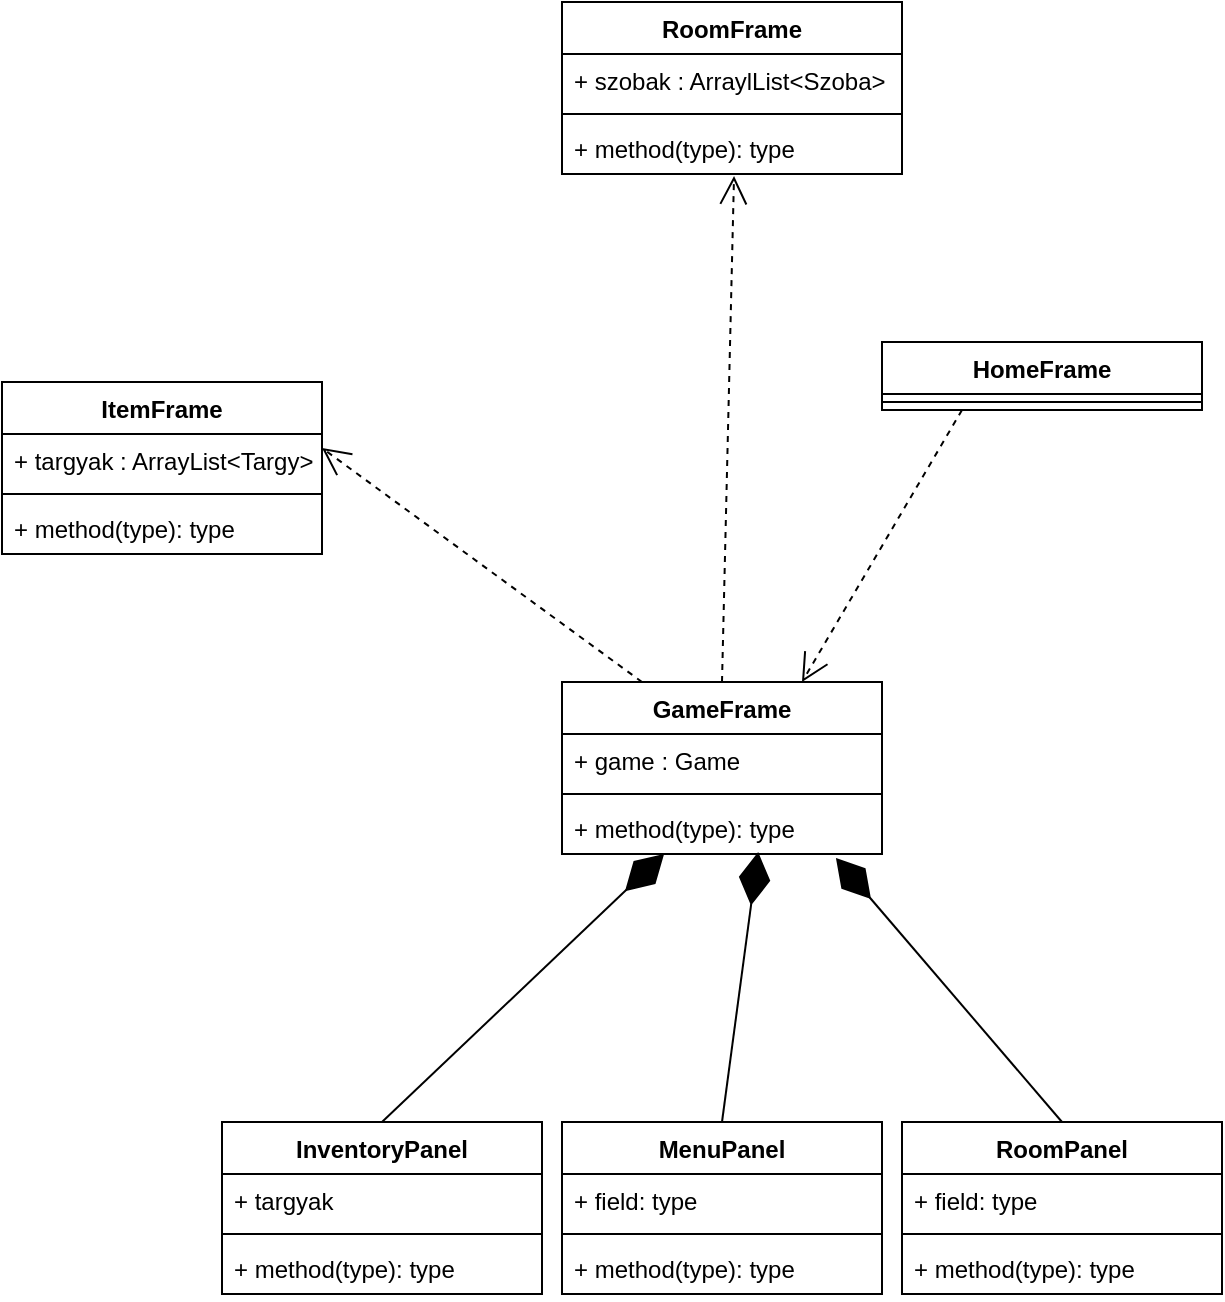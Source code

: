 <mxfile version="24.2.5" type="device">
  <diagram name="1 oldal" id="tLw0tidtxDqz3gJugivi">
    <mxGraphModel dx="1633" dy="746" grid="1" gridSize="10" guides="1" tooltips="1" connect="1" arrows="1" fold="1" page="1" pageScale="1" pageWidth="827" pageHeight="1169" math="0" shadow="0">
      <root>
        <mxCell id="0" />
        <mxCell id="1" parent="0" />
        <mxCell id="gNYeDvKaOy3cOVmPAeON-5" value="HomeFrame" style="swimlane;fontStyle=1;align=center;verticalAlign=top;childLayout=stackLayout;horizontal=1;startSize=26;horizontalStack=0;resizeParent=1;resizeParentMax=0;resizeLast=0;collapsible=1;marginBottom=0;whiteSpace=wrap;html=1;" vertex="1" parent="1">
          <mxGeometry x="640" y="170" width="160" height="34" as="geometry" />
        </mxCell>
        <mxCell id="gNYeDvKaOy3cOVmPAeON-7" value="" style="line;strokeWidth=1;fillColor=none;align=left;verticalAlign=middle;spacingTop=-1;spacingLeft=3;spacingRight=3;rotatable=0;labelPosition=right;points=[];portConstraint=eastwest;strokeColor=inherit;" vertex="1" parent="gNYeDvKaOy3cOVmPAeON-5">
          <mxGeometry y="26" width="160" height="8" as="geometry" />
        </mxCell>
        <mxCell id="gNYeDvKaOy3cOVmPAeON-10" value="GameFrame" style="swimlane;fontStyle=1;align=center;verticalAlign=top;childLayout=stackLayout;horizontal=1;startSize=26;horizontalStack=0;resizeParent=1;resizeParentMax=0;resizeLast=0;collapsible=1;marginBottom=0;whiteSpace=wrap;html=1;" vertex="1" parent="1">
          <mxGeometry x="480" y="340" width="160" height="86" as="geometry" />
        </mxCell>
        <mxCell id="gNYeDvKaOy3cOVmPAeON-11" value="+ game : Game" style="text;strokeColor=none;fillColor=none;align=left;verticalAlign=top;spacingLeft=4;spacingRight=4;overflow=hidden;rotatable=0;points=[[0,0.5],[1,0.5]];portConstraint=eastwest;whiteSpace=wrap;html=1;" vertex="1" parent="gNYeDvKaOy3cOVmPAeON-10">
          <mxGeometry y="26" width="160" height="26" as="geometry" />
        </mxCell>
        <mxCell id="gNYeDvKaOy3cOVmPAeON-12" value="" style="line;strokeWidth=1;fillColor=none;align=left;verticalAlign=middle;spacingTop=-1;spacingLeft=3;spacingRight=3;rotatable=0;labelPosition=right;points=[];portConstraint=eastwest;strokeColor=inherit;" vertex="1" parent="gNYeDvKaOy3cOVmPAeON-10">
          <mxGeometry y="52" width="160" height="8" as="geometry" />
        </mxCell>
        <mxCell id="gNYeDvKaOy3cOVmPAeON-13" value="+ method(type): type" style="text;strokeColor=none;fillColor=none;align=left;verticalAlign=top;spacingLeft=4;spacingRight=4;overflow=hidden;rotatable=0;points=[[0,0.5],[1,0.5]];portConstraint=eastwest;whiteSpace=wrap;html=1;" vertex="1" parent="gNYeDvKaOy3cOVmPAeON-10">
          <mxGeometry y="60" width="160" height="26" as="geometry" />
        </mxCell>
        <mxCell id="gNYeDvKaOy3cOVmPAeON-14" value="RoomFrame" style="swimlane;fontStyle=1;align=center;verticalAlign=top;childLayout=stackLayout;horizontal=1;startSize=26;horizontalStack=0;resizeParent=1;resizeParentMax=0;resizeLast=0;collapsible=1;marginBottom=0;whiteSpace=wrap;html=1;" vertex="1" parent="1">
          <mxGeometry x="480" width="170" height="86" as="geometry" />
        </mxCell>
        <mxCell id="gNYeDvKaOy3cOVmPAeON-15" value="+ szobak : ArraylList&amp;lt;Szoba&amp;gt;" style="text;strokeColor=none;fillColor=none;align=left;verticalAlign=top;spacingLeft=4;spacingRight=4;overflow=hidden;rotatable=0;points=[[0,0.5],[1,0.5]];portConstraint=eastwest;whiteSpace=wrap;html=1;" vertex="1" parent="gNYeDvKaOy3cOVmPAeON-14">
          <mxGeometry y="26" width="170" height="26" as="geometry" />
        </mxCell>
        <mxCell id="gNYeDvKaOy3cOVmPAeON-16" value="" style="line;strokeWidth=1;fillColor=none;align=left;verticalAlign=middle;spacingTop=-1;spacingLeft=3;spacingRight=3;rotatable=0;labelPosition=right;points=[];portConstraint=eastwest;strokeColor=inherit;" vertex="1" parent="gNYeDvKaOy3cOVmPAeON-14">
          <mxGeometry y="52" width="170" height="8" as="geometry" />
        </mxCell>
        <mxCell id="gNYeDvKaOy3cOVmPAeON-17" value="+ method(type): type" style="text;strokeColor=none;fillColor=none;align=left;verticalAlign=top;spacingLeft=4;spacingRight=4;overflow=hidden;rotatable=0;points=[[0,0.5],[1,0.5]];portConstraint=eastwest;whiteSpace=wrap;html=1;" vertex="1" parent="gNYeDvKaOy3cOVmPAeON-14">
          <mxGeometry y="60" width="170" height="26" as="geometry" />
        </mxCell>
        <mxCell id="gNYeDvKaOy3cOVmPAeON-18" value="ItemFrame" style="swimlane;fontStyle=1;align=center;verticalAlign=top;childLayout=stackLayout;horizontal=1;startSize=26;horizontalStack=0;resizeParent=1;resizeParentMax=0;resizeLast=0;collapsible=1;marginBottom=0;whiteSpace=wrap;html=1;" vertex="1" parent="1">
          <mxGeometry x="200" y="190" width="160" height="86" as="geometry" />
        </mxCell>
        <mxCell id="gNYeDvKaOy3cOVmPAeON-19" value="+ targyak : ArrayList&amp;lt;Targy&amp;gt;" style="text;strokeColor=none;fillColor=none;align=left;verticalAlign=top;spacingLeft=4;spacingRight=4;overflow=hidden;rotatable=0;points=[[0,0.5],[1,0.5]];portConstraint=eastwest;whiteSpace=wrap;html=1;" vertex="1" parent="gNYeDvKaOy3cOVmPAeON-18">
          <mxGeometry y="26" width="160" height="26" as="geometry" />
        </mxCell>
        <mxCell id="gNYeDvKaOy3cOVmPAeON-20" value="" style="line;strokeWidth=1;fillColor=none;align=left;verticalAlign=middle;spacingTop=-1;spacingLeft=3;spacingRight=3;rotatable=0;labelPosition=right;points=[];portConstraint=eastwest;strokeColor=inherit;" vertex="1" parent="gNYeDvKaOy3cOVmPAeON-18">
          <mxGeometry y="52" width="160" height="8" as="geometry" />
        </mxCell>
        <mxCell id="gNYeDvKaOy3cOVmPAeON-21" value="+ method(type): type" style="text;strokeColor=none;fillColor=none;align=left;verticalAlign=top;spacingLeft=4;spacingRight=4;overflow=hidden;rotatable=0;points=[[0,0.5],[1,0.5]];portConstraint=eastwest;whiteSpace=wrap;html=1;" vertex="1" parent="gNYeDvKaOy3cOVmPAeON-18">
          <mxGeometry y="60" width="160" height="26" as="geometry" />
        </mxCell>
        <mxCell id="gNYeDvKaOy3cOVmPAeON-26" value="RoomPanel" style="swimlane;fontStyle=1;align=center;verticalAlign=top;childLayout=stackLayout;horizontal=1;startSize=26;horizontalStack=0;resizeParent=1;resizeParentMax=0;resizeLast=0;collapsible=1;marginBottom=0;whiteSpace=wrap;html=1;" vertex="1" parent="1">
          <mxGeometry x="650" y="560" width="160" height="86" as="geometry" />
        </mxCell>
        <mxCell id="gNYeDvKaOy3cOVmPAeON-27" value="+ field: type" style="text;strokeColor=none;fillColor=none;align=left;verticalAlign=top;spacingLeft=4;spacingRight=4;overflow=hidden;rotatable=0;points=[[0,0.5],[1,0.5]];portConstraint=eastwest;whiteSpace=wrap;html=1;" vertex="1" parent="gNYeDvKaOy3cOVmPAeON-26">
          <mxGeometry y="26" width="160" height="26" as="geometry" />
        </mxCell>
        <mxCell id="gNYeDvKaOy3cOVmPAeON-28" value="" style="line;strokeWidth=1;fillColor=none;align=left;verticalAlign=middle;spacingTop=-1;spacingLeft=3;spacingRight=3;rotatable=0;labelPosition=right;points=[];portConstraint=eastwest;strokeColor=inherit;" vertex="1" parent="gNYeDvKaOy3cOVmPAeON-26">
          <mxGeometry y="52" width="160" height="8" as="geometry" />
        </mxCell>
        <mxCell id="gNYeDvKaOy3cOVmPAeON-29" value="+ method(type): type" style="text;strokeColor=none;fillColor=none;align=left;verticalAlign=top;spacingLeft=4;spacingRight=4;overflow=hidden;rotatable=0;points=[[0,0.5],[1,0.5]];portConstraint=eastwest;whiteSpace=wrap;html=1;" vertex="1" parent="gNYeDvKaOy3cOVmPAeON-26">
          <mxGeometry y="60" width="160" height="26" as="geometry" />
        </mxCell>
        <mxCell id="gNYeDvKaOy3cOVmPAeON-30" value="MenuPanel" style="swimlane;fontStyle=1;align=center;verticalAlign=top;childLayout=stackLayout;horizontal=1;startSize=26;horizontalStack=0;resizeParent=1;resizeParentMax=0;resizeLast=0;collapsible=1;marginBottom=0;whiteSpace=wrap;html=1;" vertex="1" parent="1">
          <mxGeometry x="480" y="560" width="160" height="86" as="geometry" />
        </mxCell>
        <mxCell id="gNYeDvKaOy3cOVmPAeON-31" value="+ field: type" style="text;strokeColor=none;fillColor=none;align=left;verticalAlign=top;spacingLeft=4;spacingRight=4;overflow=hidden;rotatable=0;points=[[0,0.5],[1,0.5]];portConstraint=eastwest;whiteSpace=wrap;html=1;" vertex="1" parent="gNYeDvKaOy3cOVmPAeON-30">
          <mxGeometry y="26" width="160" height="26" as="geometry" />
        </mxCell>
        <mxCell id="gNYeDvKaOy3cOVmPAeON-32" value="" style="line;strokeWidth=1;fillColor=none;align=left;verticalAlign=middle;spacingTop=-1;spacingLeft=3;spacingRight=3;rotatable=0;labelPosition=right;points=[];portConstraint=eastwest;strokeColor=inherit;" vertex="1" parent="gNYeDvKaOy3cOVmPAeON-30">
          <mxGeometry y="52" width="160" height="8" as="geometry" />
        </mxCell>
        <mxCell id="gNYeDvKaOy3cOVmPAeON-33" value="+ method(type): type" style="text;strokeColor=none;fillColor=none;align=left;verticalAlign=top;spacingLeft=4;spacingRight=4;overflow=hidden;rotatable=0;points=[[0,0.5],[1,0.5]];portConstraint=eastwest;whiteSpace=wrap;html=1;" vertex="1" parent="gNYeDvKaOy3cOVmPAeON-30">
          <mxGeometry y="60" width="160" height="26" as="geometry" />
        </mxCell>
        <mxCell id="gNYeDvKaOy3cOVmPAeON-34" value="InventoryPanel" style="swimlane;fontStyle=1;align=center;verticalAlign=top;childLayout=stackLayout;horizontal=1;startSize=26;horizontalStack=0;resizeParent=1;resizeParentMax=0;resizeLast=0;collapsible=1;marginBottom=0;whiteSpace=wrap;html=1;" vertex="1" parent="1">
          <mxGeometry x="310" y="560" width="160" height="86" as="geometry" />
        </mxCell>
        <mxCell id="gNYeDvKaOy3cOVmPAeON-35" value="+ targyak" style="text;strokeColor=none;fillColor=none;align=left;verticalAlign=top;spacingLeft=4;spacingRight=4;overflow=hidden;rotatable=0;points=[[0,0.5],[1,0.5]];portConstraint=eastwest;whiteSpace=wrap;html=1;" vertex="1" parent="gNYeDvKaOy3cOVmPAeON-34">
          <mxGeometry y="26" width="160" height="26" as="geometry" />
        </mxCell>
        <mxCell id="gNYeDvKaOy3cOVmPAeON-36" value="" style="line;strokeWidth=1;fillColor=none;align=left;verticalAlign=middle;spacingTop=-1;spacingLeft=3;spacingRight=3;rotatable=0;labelPosition=right;points=[];portConstraint=eastwest;strokeColor=inherit;" vertex="1" parent="gNYeDvKaOy3cOVmPAeON-34">
          <mxGeometry y="52" width="160" height="8" as="geometry" />
        </mxCell>
        <mxCell id="gNYeDvKaOy3cOVmPAeON-37" value="+ method(type): type" style="text;strokeColor=none;fillColor=none;align=left;verticalAlign=top;spacingLeft=4;spacingRight=4;overflow=hidden;rotatable=0;points=[[0,0.5],[1,0.5]];portConstraint=eastwest;whiteSpace=wrap;html=1;" vertex="1" parent="gNYeDvKaOy3cOVmPAeON-34">
          <mxGeometry y="60" width="160" height="26" as="geometry" />
        </mxCell>
        <mxCell id="gNYeDvKaOy3cOVmPAeON-39" value="" style="endArrow=diamondThin;endFill=1;endSize=24;html=1;rounded=0;exitX=0.5;exitY=0;exitDx=0;exitDy=0;entryX=0.856;entryY=1.077;entryDx=0;entryDy=0;entryPerimeter=0;" edge="1" parent="1" source="gNYeDvKaOy3cOVmPAeON-26" target="gNYeDvKaOy3cOVmPAeON-13">
          <mxGeometry width="160" relative="1" as="geometry">
            <mxPoint x="330" y="450" as="sourcePoint" />
            <mxPoint x="490" y="450" as="targetPoint" />
          </mxGeometry>
        </mxCell>
        <mxCell id="gNYeDvKaOy3cOVmPAeON-40" value="" style="endArrow=diamondThin;endFill=1;endSize=24;html=1;rounded=0;exitX=0.5;exitY=0;exitDx=0;exitDy=0;entryX=0.319;entryY=1;entryDx=0;entryDy=0;entryPerimeter=0;" edge="1" parent="1" source="gNYeDvKaOy3cOVmPAeON-34" target="gNYeDvKaOy3cOVmPAeON-13">
          <mxGeometry width="160" relative="1" as="geometry">
            <mxPoint x="270" y="550" as="sourcePoint" />
            <mxPoint x="537" y="448" as="targetPoint" />
          </mxGeometry>
        </mxCell>
        <mxCell id="gNYeDvKaOy3cOVmPAeON-41" value="" style="endArrow=diamondThin;endFill=1;endSize=24;html=1;rounded=0;exitX=0.5;exitY=0;exitDx=0;exitDy=0;entryX=0.613;entryY=0.962;entryDx=0;entryDy=0;entryPerimeter=0;" edge="1" parent="1" source="gNYeDvKaOy3cOVmPAeON-30" target="gNYeDvKaOy3cOVmPAeON-13">
          <mxGeometry width="160" relative="1" as="geometry">
            <mxPoint x="750" y="580" as="sourcePoint" />
            <mxPoint x="637" y="458" as="targetPoint" />
          </mxGeometry>
        </mxCell>
        <mxCell id="gNYeDvKaOy3cOVmPAeON-42" value="" style="endArrow=open;endSize=12;dashed=1;html=1;rounded=0;exitX=0.25;exitY=1;exitDx=0;exitDy=0;entryX=0.75;entryY=0;entryDx=0;entryDy=0;" edge="1" parent="1" source="gNYeDvKaOy3cOVmPAeON-5" target="gNYeDvKaOy3cOVmPAeON-10">
          <mxGeometry width="160" relative="1" as="geometry">
            <mxPoint x="640" y="243" as="sourcePoint" />
            <mxPoint x="490" y="350" as="targetPoint" />
          </mxGeometry>
        </mxCell>
        <mxCell id="gNYeDvKaOy3cOVmPAeON-43" value="" style="endArrow=open;endSize=12;dashed=1;html=1;rounded=0;exitX=0.5;exitY=0;exitDx=0;exitDy=0;entryX=0.506;entryY=1.038;entryDx=0;entryDy=0;entryPerimeter=0;" edge="1" parent="1" source="gNYeDvKaOy3cOVmPAeON-10" target="gNYeDvKaOy3cOVmPAeON-17">
          <mxGeometry width="160" relative="1" as="geometry">
            <mxPoint x="650" y="253" as="sourcePoint" />
            <mxPoint x="470" y="140" as="targetPoint" />
          </mxGeometry>
        </mxCell>
        <mxCell id="gNYeDvKaOy3cOVmPAeON-44" value="" style="endArrow=open;endSize=12;dashed=1;html=1;rounded=0;entryX=1;entryY=0.269;entryDx=0;entryDy=0;entryPerimeter=0;exitX=0.25;exitY=0;exitDx=0;exitDy=0;" edge="1" parent="1" source="gNYeDvKaOy3cOVmPAeON-10" target="gNYeDvKaOy3cOVmPAeON-19">
          <mxGeometry width="160" relative="1" as="geometry">
            <mxPoint x="480" y="190" as="sourcePoint" />
            <mxPoint x="480" y="270" as="targetPoint" />
          </mxGeometry>
        </mxCell>
      </root>
    </mxGraphModel>
  </diagram>
</mxfile>
